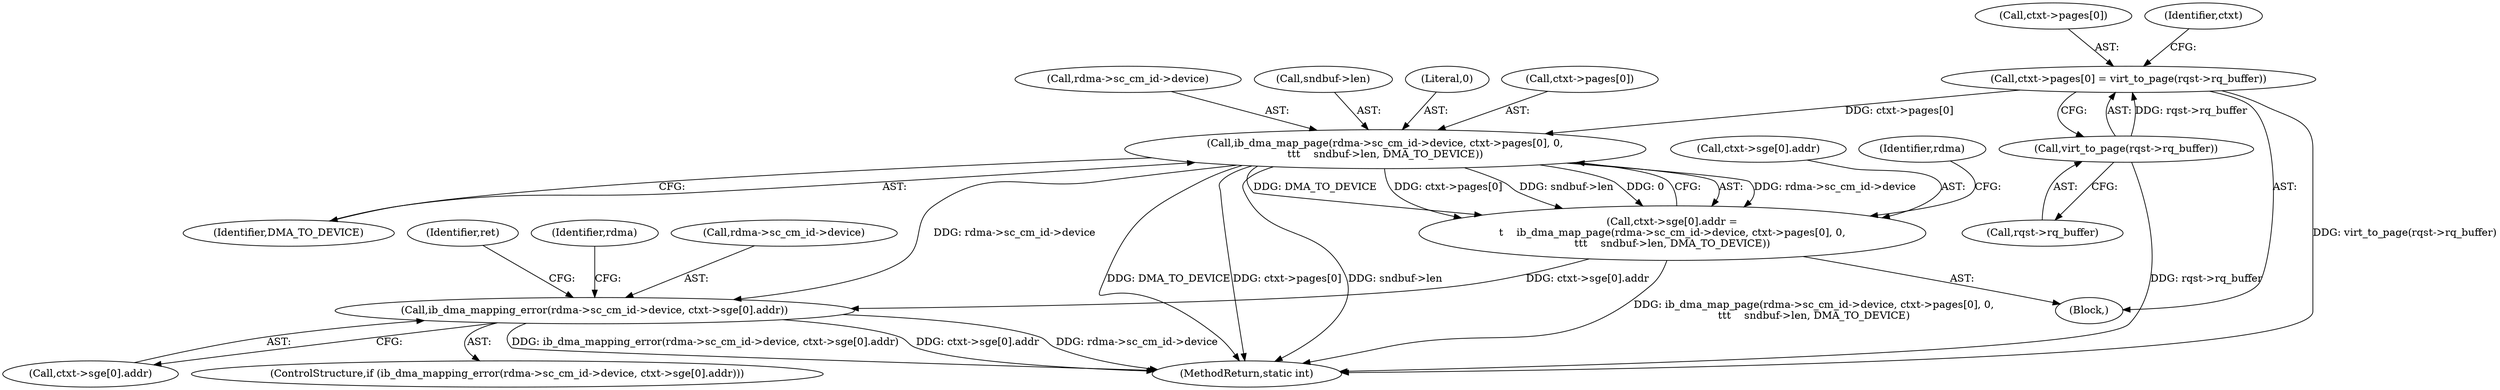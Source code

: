 digraph "1_linux_c70422f760c120480fee4de6c38804c72aa26bc1_22@pointer" {
"1000193" [label="(Call,ib_dma_map_page(rdma->sc_cm_id->device, ctxt->pages[0], 0,\n\t\t\t    sndbuf->len, DMA_TO_DEVICE))"];
"1000141" [label="(Call,ctxt->pages[0] = virt_to_page(rqst->rq_buffer))"];
"1000147" [label="(Call,virt_to_page(rqst->rq_buffer))"];
"1000185" [label="(Call,ctxt->sge[0].addr =\n\t    ib_dma_map_page(rdma->sc_cm_id->device, ctxt->pages[0], 0,\n\t\t\t    sndbuf->len, DMA_TO_DEVICE))"];
"1000210" [label="(Call,ib_dma_mapping_error(rdma->sc_cm_id->device, ctxt->sge[0].addr))"];
"1000186" [label="(Call,ctxt->sge[0].addr)"];
"1000194" [label="(Call,rdma->sc_cm_id->device)"];
"1000205" [label="(Call,sndbuf->len)"];
"1000225" [label="(Identifier,ret)"];
"1000204" [label="(Literal,0)"];
"1000141" [label="(Call,ctxt->pages[0] = virt_to_page(rqst->rq_buffer))"];
"1000213" [label="(Identifier,rdma)"];
"1000210" [label="(Call,ib_dma_mapping_error(rdma->sc_cm_id->device, ctxt->sge[0].addr))"];
"1000142" [label="(Call,ctxt->pages[0])"];
"1000148" [label="(Call,rqst->rq_buffer)"];
"1000216" [label="(Call,ctxt->sge[0].addr)"];
"1000147" [label="(Call,virt_to_page(rqst->rq_buffer))"];
"1000230" [label="(Identifier,rdma)"];
"1000211" [label="(Call,rdma->sc_cm_id->device)"];
"1000153" [label="(Identifier,ctxt)"];
"1000103" [label="(Block,)"];
"1000306" [label="(MethodReturn,static int)"];
"1000209" [label="(ControlStructure,if (ib_dma_mapping_error(rdma->sc_cm_id->device, ctxt->sge[0].addr)))"];
"1000208" [label="(Identifier,DMA_TO_DEVICE)"];
"1000185" [label="(Call,ctxt->sge[0].addr =\n\t    ib_dma_map_page(rdma->sc_cm_id->device, ctxt->pages[0], 0,\n\t\t\t    sndbuf->len, DMA_TO_DEVICE))"];
"1000199" [label="(Call,ctxt->pages[0])"];
"1000193" [label="(Call,ib_dma_map_page(rdma->sc_cm_id->device, ctxt->pages[0], 0,\n\t\t\t    sndbuf->len, DMA_TO_DEVICE))"];
"1000193" -> "1000185"  [label="AST: "];
"1000193" -> "1000208"  [label="CFG: "];
"1000194" -> "1000193"  [label="AST: "];
"1000199" -> "1000193"  [label="AST: "];
"1000204" -> "1000193"  [label="AST: "];
"1000205" -> "1000193"  [label="AST: "];
"1000208" -> "1000193"  [label="AST: "];
"1000185" -> "1000193"  [label="CFG: "];
"1000193" -> "1000306"  [label="DDG: DMA_TO_DEVICE"];
"1000193" -> "1000306"  [label="DDG: ctxt->pages[0]"];
"1000193" -> "1000306"  [label="DDG: sndbuf->len"];
"1000193" -> "1000185"  [label="DDG: rdma->sc_cm_id->device"];
"1000193" -> "1000185"  [label="DDG: DMA_TO_DEVICE"];
"1000193" -> "1000185"  [label="DDG: ctxt->pages[0]"];
"1000193" -> "1000185"  [label="DDG: sndbuf->len"];
"1000193" -> "1000185"  [label="DDG: 0"];
"1000141" -> "1000193"  [label="DDG: ctxt->pages[0]"];
"1000193" -> "1000210"  [label="DDG: rdma->sc_cm_id->device"];
"1000141" -> "1000103"  [label="AST: "];
"1000141" -> "1000147"  [label="CFG: "];
"1000142" -> "1000141"  [label="AST: "];
"1000147" -> "1000141"  [label="AST: "];
"1000153" -> "1000141"  [label="CFG: "];
"1000141" -> "1000306"  [label="DDG: virt_to_page(rqst->rq_buffer)"];
"1000147" -> "1000141"  [label="DDG: rqst->rq_buffer"];
"1000147" -> "1000148"  [label="CFG: "];
"1000148" -> "1000147"  [label="AST: "];
"1000147" -> "1000306"  [label="DDG: rqst->rq_buffer"];
"1000185" -> "1000103"  [label="AST: "];
"1000186" -> "1000185"  [label="AST: "];
"1000213" -> "1000185"  [label="CFG: "];
"1000185" -> "1000306"  [label="DDG: ib_dma_map_page(rdma->sc_cm_id->device, ctxt->pages[0], 0,\n\t\t\t    sndbuf->len, DMA_TO_DEVICE)"];
"1000185" -> "1000210"  [label="DDG: ctxt->sge[0].addr"];
"1000210" -> "1000209"  [label="AST: "];
"1000210" -> "1000216"  [label="CFG: "];
"1000211" -> "1000210"  [label="AST: "];
"1000216" -> "1000210"  [label="AST: "];
"1000225" -> "1000210"  [label="CFG: "];
"1000230" -> "1000210"  [label="CFG: "];
"1000210" -> "1000306"  [label="DDG: ib_dma_mapping_error(rdma->sc_cm_id->device, ctxt->sge[0].addr)"];
"1000210" -> "1000306"  [label="DDG: ctxt->sge[0].addr"];
"1000210" -> "1000306"  [label="DDG: rdma->sc_cm_id->device"];
}
